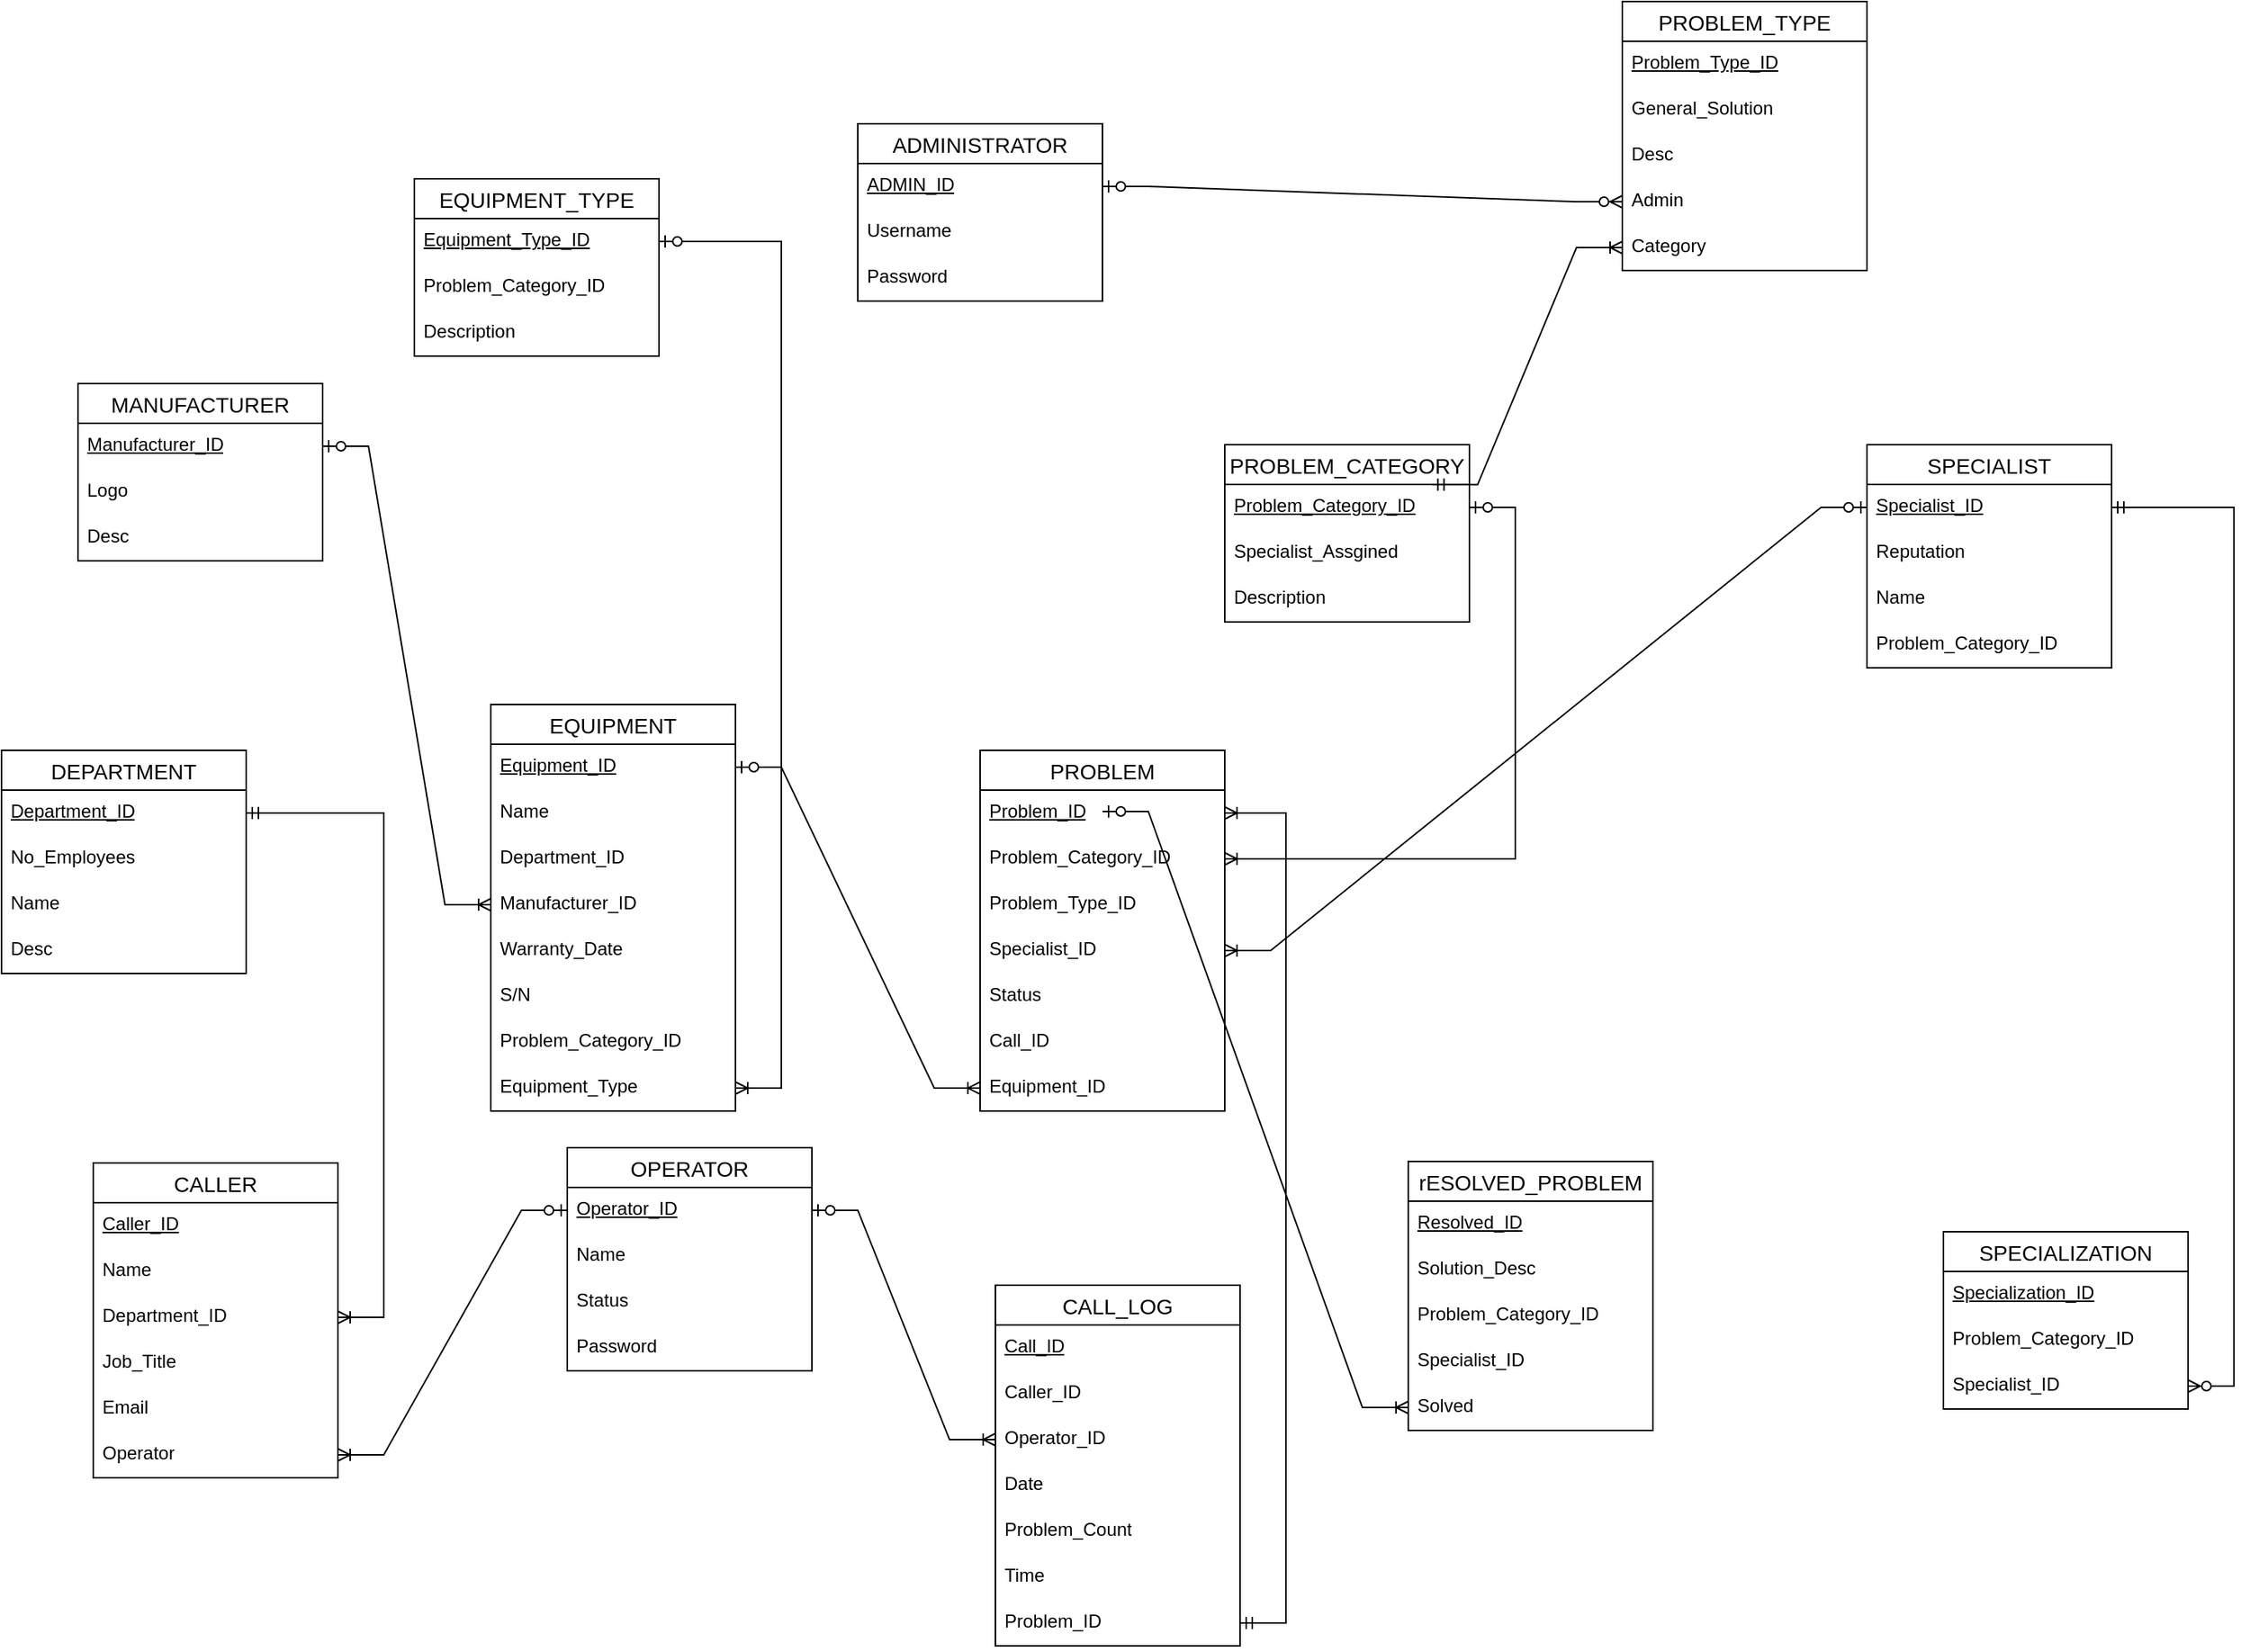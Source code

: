 <mxfile version="24.8.0">
  <diagram name="Página-1" id="eaFonjxyFe2pJm9TnOXS">
    <mxGraphModel dx="2084" dy="1904" grid="1" gridSize="10" guides="1" tooltips="1" connect="1" arrows="1" fold="1" page="1" pageScale="1" pageWidth="827" pageHeight="1169" math="0" shadow="0">
      <root>
        <mxCell id="0" />
        <mxCell id="1" parent="0" />
        <mxCell id="_DYD9YLgu9SxtCkh1yiV-3" value="PROBLEM_CATEGORY" style="swimlane;fontStyle=0;childLayout=stackLayout;horizontal=1;startSize=26;horizontalStack=0;resizeParent=1;resizeParentMax=0;resizeLast=0;collapsible=1;marginBottom=0;align=center;fontSize=14;" parent="1" vertex="1">
          <mxGeometry x="530" y="-30" width="160" height="116" as="geometry" />
        </mxCell>
        <mxCell id="_DYD9YLgu9SxtCkh1yiV-4" value="&lt;u&gt;Problem_Category_ID&lt;/u&gt;" style="text;strokeColor=none;fillColor=none;spacingLeft=4;spacingRight=4;overflow=hidden;rotatable=0;points=[[0,0.5],[1,0.5]];portConstraint=eastwest;fontSize=12;whiteSpace=wrap;html=1;" parent="_DYD9YLgu9SxtCkh1yiV-3" vertex="1">
          <mxGeometry y="26" width="160" height="30" as="geometry" />
        </mxCell>
        <mxCell id="_DYD9YLgu9SxtCkh1yiV-5" value="Specialist_Assgined" style="text;strokeColor=none;fillColor=none;spacingLeft=4;spacingRight=4;overflow=hidden;rotatable=0;points=[[0,0.5],[1,0.5]];portConstraint=eastwest;fontSize=12;whiteSpace=wrap;html=1;" parent="_DYD9YLgu9SxtCkh1yiV-3" vertex="1">
          <mxGeometry y="56" width="160" height="30" as="geometry" />
        </mxCell>
        <mxCell id="_DYD9YLgu9SxtCkh1yiV-6" value="Description" style="text;strokeColor=none;fillColor=none;spacingLeft=4;spacingRight=4;overflow=hidden;rotatable=0;points=[[0,0.5],[1,0.5]];portConstraint=eastwest;fontSize=12;whiteSpace=wrap;html=1;" parent="_DYD9YLgu9SxtCkh1yiV-3" vertex="1">
          <mxGeometry y="86" width="160" height="30" as="geometry" />
        </mxCell>
        <mxCell id="_DYD9YLgu9SxtCkh1yiV-7" value="EQUIPMENT_TYPE" style="swimlane;fontStyle=0;childLayout=stackLayout;horizontal=1;startSize=26;horizontalStack=0;resizeParent=1;resizeParentMax=0;resizeLast=0;collapsible=1;marginBottom=0;align=center;fontSize=14;" parent="1" vertex="1">
          <mxGeometry y="-204" width="160" height="116" as="geometry" />
        </mxCell>
        <mxCell id="_DYD9YLgu9SxtCkh1yiV-8" value="&lt;u&gt;Equipment_Type_ID&lt;/u&gt;" style="text;strokeColor=none;fillColor=none;spacingLeft=4;spacingRight=4;overflow=hidden;rotatable=0;points=[[0,0.5],[1,0.5]];portConstraint=eastwest;fontSize=12;whiteSpace=wrap;html=1;" parent="_DYD9YLgu9SxtCkh1yiV-7" vertex="1">
          <mxGeometry y="26" width="160" height="30" as="geometry" />
        </mxCell>
        <mxCell id="_DYD9YLgu9SxtCkh1yiV-9" value="Problem_Category_ID" style="text;strokeColor=none;fillColor=none;spacingLeft=4;spacingRight=4;overflow=hidden;rotatable=0;points=[[0,0.5],[1,0.5]];portConstraint=eastwest;fontSize=12;whiteSpace=wrap;html=1;" parent="_DYD9YLgu9SxtCkh1yiV-7" vertex="1">
          <mxGeometry y="56" width="160" height="30" as="geometry" />
        </mxCell>
        <mxCell id="_DYD9YLgu9SxtCkh1yiV-10" value="Description" style="text;strokeColor=none;fillColor=none;spacingLeft=4;spacingRight=4;overflow=hidden;rotatable=0;points=[[0,0.5],[1,0.5]];portConstraint=eastwest;fontSize=12;whiteSpace=wrap;html=1;" parent="_DYD9YLgu9SxtCkh1yiV-7" vertex="1">
          <mxGeometry y="86" width="160" height="30" as="geometry" />
        </mxCell>
        <mxCell id="_DYD9YLgu9SxtCkh1yiV-11" value="MANUFACTURER" style="swimlane;fontStyle=0;childLayout=stackLayout;horizontal=1;startSize=26;horizontalStack=0;resizeParent=1;resizeParentMax=0;resizeLast=0;collapsible=1;marginBottom=0;align=center;fontSize=14;" parent="1" vertex="1">
          <mxGeometry x="-220" y="-70" width="160" height="116" as="geometry" />
        </mxCell>
        <mxCell id="_DYD9YLgu9SxtCkh1yiV-12" value="&lt;u&gt;Manufacturer_ID&lt;/u&gt;" style="text;strokeColor=none;fillColor=none;spacingLeft=4;spacingRight=4;overflow=hidden;rotatable=0;points=[[0,0.5],[1,0.5]];portConstraint=eastwest;fontSize=12;whiteSpace=wrap;html=1;fontStyle=0" parent="_DYD9YLgu9SxtCkh1yiV-11" vertex="1">
          <mxGeometry y="26" width="160" height="30" as="geometry" />
        </mxCell>
        <mxCell id="_DYD9YLgu9SxtCkh1yiV-13" value="Logo" style="text;strokeColor=none;fillColor=none;spacingLeft=4;spacingRight=4;overflow=hidden;rotatable=0;points=[[0,0.5],[1,0.5]];portConstraint=eastwest;fontSize=12;whiteSpace=wrap;html=1;" parent="_DYD9YLgu9SxtCkh1yiV-11" vertex="1">
          <mxGeometry y="56" width="160" height="30" as="geometry" />
        </mxCell>
        <mxCell id="_DYD9YLgu9SxtCkh1yiV-14" value="Desc" style="text;strokeColor=none;fillColor=none;spacingLeft=4;spacingRight=4;overflow=hidden;rotatable=0;points=[[0,0.5],[1,0.5]];portConstraint=eastwest;fontSize=12;whiteSpace=wrap;html=1;" parent="_DYD9YLgu9SxtCkh1yiV-11" vertex="1">
          <mxGeometry y="86" width="160" height="30" as="geometry" />
        </mxCell>
        <mxCell id="_DYD9YLgu9SxtCkh1yiV-16" value="ADMINISTRATOR" style="swimlane;fontStyle=0;childLayout=stackLayout;horizontal=1;startSize=26;horizontalStack=0;resizeParent=1;resizeParentMax=0;resizeLast=0;collapsible=1;marginBottom=0;align=center;fontSize=14;" parent="1" vertex="1">
          <mxGeometry x="290" y="-240" width="160" height="116" as="geometry" />
        </mxCell>
        <mxCell id="_DYD9YLgu9SxtCkh1yiV-17" value="&lt;u&gt;ADMIN_ID&lt;/u&gt;" style="text;strokeColor=none;fillColor=none;spacingLeft=4;spacingRight=4;overflow=hidden;rotatable=0;points=[[0,0.5],[1,0.5]];portConstraint=eastwest;fontSize=12;whiteSpace=wrap;html=1;" parent="_DYD9YLgu9SxtCkh1yiV-16" vertex="1">
          <mxGeometry y="26" width="160" height="30" as="geometry" />
        </mxCell>
        <mxCell id="_DYD9YLgu9SxtCkh1yiV-18" value="Username" style="text;strokeColor=none;fillColor=none;spacingLeft=4;spacingRight=4;overflow=hidden;rotatable=0;points=[[0,0.5],[1,0.5]];portConstraint=eastwest;fontSize=12;whiteSpace=wrap;html=1;" parent="_DYD9YLgu9SxtCkh1yiV-16" vertex="1">
          <mxGeometry y="56" width="160" height="30" as="geometry" />
        </mxCell>
        <mxCell id="_DYD9YLgu9SxtCkh1yiV-19" value="Password" style="text;strokeColor=none;fillColor=none;spacingLeft=4;spacingRight=4;overflow=hidden;rotatable=0;points=[[0,0.5],[1,0.5]];portConstraint=eastwest;fontSize=12;whiteSpace=wrap;html=1;" parent="_DYD9YLgu9SxtCkh1yiV-16" vertex="1">
          <mxGeometry y="86" width="160" height="30" as="geometry" />
        </mxCell>
        <mxCell id="_DYD9YLgu9SxtCkh1yiV-20" value="DEPARTMENT" style="swimlane;fontStyle=0;childLayout=stackLayout;horizontal=1;startSize=26;horizontalStack=0;resizeParent=1;resizeParentMax=0;resizeLast=0;collapsible=1;marginBottom=0;align=center;fontSize=14;" parent="1" vertex="1">
          <mxGeometry x="-270" y="170" width="160" height="146" as="geometry" />
        </mxCell>
        <mxCell id="_DYD9YLgu9SxtCkh1yiV-21" value="&lt;u&gt;Department_ID&lt;/u&gt;" style="text;strokeColor=none;fillColor=none;spacingLeft=4;spacingRight=4;overflow=hidden;rotatable=0;points=[[0,0.5],[1,0.5]];portConstraint=eastwest;fontSize=12;whiteSpace=wrap;html=1;" parent="_DYD9YLgu9SxtCkh1yiV-20" vertex="1">
          <mxGeometry y="26" width="160" height="30" as="geometry" />
        </mxCell>
        <mxCell id="_DYD9YLgu9SxtCkh1yiV-22" value="No_Employees" style="text;strokeColor=none;fillColor=none;spacingLeft=4;spacingRight=4;overflow=hidden;rotatable=0;points=[[0,0.5],[1,0.5]];portConstraint=eastwest;fontSize=12;whiteSpace=wrap;html=1;" parent="_DYD9YLgu9SxtCkh1yiV-20" vertex="1">
          <mxGeometry y="56" width="160" height="30" as="geometry" />
        </mxCell>
        <mxCell id="_DYD9YLgu9SxtCkh1yiV-68" value="Name" style="text;strokeColor=none;fillColor=none;spacingLeft=4;spacingRight=4;overflow=hidden;rotatable=0;points=[[0,0.5],[1,0.5]];portConstraint=eastwest;fontSize=12;whiteSpace=wrap;html=1;" parent="_DYD9YLgu9SxtCkh1yiV-20" vertex="1">
          <mxGeometry y="86" width="160" height="30" as="geometry" />
        </mxCell>
        <mxCell id="BC6hxyChTHpxC2mtl9rL-4" value="Desc" style="text;strokeColor=none;fillColor=none;spacingLeft=4;spacingRight=4;overflow=hidden;rotatable=0;points=[[0,0.5],[1,0.5]];portConstraint=eastwest;fontSize=12;whiteSpace=wrap;html=1;" parent="_DYD9YLgu9SxtCkh1yiV-20" vertex="1">
          <mxGeometry y="116" width="160" height="30" as="geometry" />
        </mxCell>
        <mxCell id="_DYD9YLgu9SxtCkh1yiV-24" value="CALLER" style="swimlane;fontStyle=0;childLayout=stackLayout;horizontal=1;startSize=26;horizontalStack=0;resizeParent=1;resizeParentMax=0;resizeLast=0;collapsible=1;marginBottom=0;align=center;fontSize=14;" parent="1" vertex="1">
          <mxGeometry x="-210" y="440" width="160" height="206" as="geometry" />
        </mxCell>
        <mxCell id="_DYD9YLgu9SxtCkh1yiV-25" value="&lt;u&gt;Caller_ID&lt;/u&gt;" style="text;strokeColor=none;fillColor=none;spacingLeft=4;spacingRight=4;overflow=hidden;rotatable=0;points=[[0,0.5],[1,0.5]];portConstraint=eastwest;fontSize=12;whiteSpace=wrap;html=1;" parent="_DYD9YLgu9SxtCkh1yiV-24" vertex="1">
          <mxGeometry y="26" width="160" height="30" as="geometry" />
        </mxCell>
        <mxCell id="_DYD9YLgu9SxtCkh1yiV-26" value="Name" style="text;strokeColor=none;fillColor=none;spacingLeft=4;spacingRight=4;overflow=hidden;rotatable=0;points=[[0,0.5],[1,0.5]];portConstraint=eastwest;fontSize=12;whiteSpace=wrap;html=1;" parent="_DYD9YLgu9SxtCkh1yiV-24" vertex="1">
          <mxGeometry y="56" width="160" height="30" as="geometry" />
        </mxCell>
        <mxCell id="_DYD9YLgu9SxtCkh1yiV-66" value="Department_ID" style="text;strokeColor=none;fillColor=none;spacingLeft=4;spacingRight=4;overflow=hidden;rotatable=0;points=[[0,0.5],[1,0.5]];portConstraint=eastwest;fontSize=12;whiteSpace=wrap;html=1;" parent="_DYD9YLgu9SxtCkh1yiV-24" vertex="1">
          <mxGeometry y="86" width="160" height="30" as="geometry" />
        </mxCell>
        <mxCell id="_DYD9YLgu9SxtCkh1yiV-27" value="Job_Title" style="text;strokeColor=none;fillColor=none;spacingLeft=4;spacingRight=4;overflow=hidden;rotatable=0;points=[[0,0.5],[1,0.5]];portConstraint=eastwest;fontSize=12;whiteSpace=wrap;html=1;" parent="_DYD9YLgu9SxtCkh1yiV-24" vertex="1">
          <mxGeometry y="116" width="160" height="30" as="geometry" />
        </mxCell>
        <mxCell id="_DYD9YLgu9SxtCkh1yiV-67" value="Email" style="text;strokeColor=none;fillColor=none;spacingLeft=4;spacingRight=4;overflow=hidden;rotatable=0;points=[[0,0.5],[1,0.5]];portConstraint=eastwest;fontSize=12;whiteSpace=wrap;html=1;" parent="_DYD9YLgu9SxtCkh1yiV-24" vertex="1">
          <mxGeometry y="146" width="160" height="30" as="geometry" />
        </mxCell>
        <mxCell id="BC6hxyChTHpxC2mtl9rL-9" value="Operator" style="text;strokeColor=none;fillColor=none;spacingLeft=4;spacingRight=4;overflow=hidden;rotatable=0;points=[[0,0.5],[1,0.5]];portConstraint=eastwest;fontSize=12;whiteSpace=wrap;html=1;" parent="_DYD9YLgu9SxtCkh1yiV-24" vertex="1">
          <mxGeometry y="176" width="160" height="30" as="geometry" />
        </mxCell>
        <mxCell id="_DYD9YLgu9SxtCkh1yiV-28" value="OPERATOR" style="swimlane;fontStyle=0;childLayout=stackLayout;horizontal=1;startSize=26;horizontalStack=0;resizeParent=1;resizeParentMax=0;resizeLast=0;collapsible=1;marginBottom=0;align=center;fontSize=14;" parent="1" vertex="1">
          <mxGeometry x="100" y="430" width="160" height="146" as="geometry" />
        </mxCell>
        <mxCell id="_DYD9YLgu9SxtCkh1yiV-29" value="Operator_ID" style="text;strokeColor=none;fillColor=none;spacingLeft=4;spacingRight=4;overflow=hidden;rotatable=0;points=[[0,0.5],[1,0.5]];portConstraint=eastwest;fontSize=12;whiteSpace=wrap;html=1;fontStyle=4" parent="_DYD9YLgu9SxtCkh1yiV-28" vertex="1">
          <mxGeometry y="26" width="160" height="30" as="geometry" />
        </mxCell>
        <mxCell id="_DYD9YLgu9SxtCkh1yiV-30" value="Name" style="text;strokeColor=none;fillColor=none;spacingLeft=4;spacingRight=4;overflow=hidden;rotatable=0;points=[[0,0.5],[1,0.5]];portConstraint=eastwest;fontSize=12;whiteSpace=wrap;html=1;" parent="_DYD9YLgu9SxtCkh1yiV-28" vertex="1">
          <mxGeometry y="56" width="160" height="30" as="geometry" />
        </mxCell>
        <mxCell id="_DYD9YLgu9SxtCkh1yiV-65" value="Status" style="text;strokeColor=none;fillColor=none;spacingLeft=4;spacingRight=4;overflow=hidden;rotatable=0;points=[[0,0.5],[1,0.5]];portConstraint=eastwest;fontSize=12;whiteSpace=wrap;html=1;" parent="_DYD9YLgu9SxtCkh1yiV-28" vertex="1">
          <mxGeometry y="86" width="160" height="30" as="geometry" />
        </mxCell>
        <mxCell id="_DYD9YLgu9SxtCkh1yiV-31" value="Password" style="text;strokeColor=none;fillColor=none;spacingLeft=4;spacingRight=4;overflow=hidden;rotatable=0;points=[[0,0.5],[1,0.5]];portConstraint=eastwest;fontSize=12;whiteSpace=wrap;html=1;" parent="_DYD9YLgu9SxtCkh1yiV-28" vertex="1">
          <mxGeometry y="116" width="160" height="30" as="geometry" />
        </mxCell>
        <mxCell id="_DYD9YLgu9SxtCkh1yiV-32" value="CALL_LOG" style="swimlane;fontStyle=0;childLayout=stackLayout;horizontal=1;startSize=26;horizontalStack=0;resizeParent=1;resizeParentMax=0;resizeLast=0;collapsible=1;marginBottom=0;align=center;fontSize=14;" parent="1" vertex="1">
          <mxGeometry x="380" y="520" width="160" height="236" as="geometry" />
        </mxCell>
        <mxCell id="_DYD9YLgu9SxtCkh1yiV-33" value="&lt;u&gt;Call_ID&lt;/u&gt;" style="text;strokeColor=none;fillColor=none;spacingLeft=4;spacingRight=4;overflow=hidden;rotatable=0;points=[[0,0.5],[1,0.5]];portConstraint=eastwest;fontSize=12;whiteSpace=wrap;html=1;" parent="_DYD9YLgu9SxtCkh1yiV-32" vertex="1">
          <mxGeometry y="26" width="160" height="30" as="geometry" />
        </mxCell>
        <mxCell id="_DYD9YLgu9SxtCkh1yiV-34" value="Caller_ID" style="text;strokeColor=none;fillColor=none;spacingLeft=4;spacingRight=4;overflow=hidden;rotatable=0;points=[[0,0.5],[1,0.5]];portConstraint=eastwest;fontSize=12;whiteSpace=wrap;html=1;" parent="_DYD9YLgu9SxtCkh1yiV-32" vertex="1">
          <mxGeometry y="56" width="160" height="30" as="geometry" />
        </mxCell>
        <mxCell id="_DYD9YLgu9SxtCkh1yiV-73" value="Operator_ID" style="text;strokeColor=none;fillColor=none;spacingLeft=4;spacingRight=4;overflow=hidden;rotatable=0;points=[[0,0.5],[1,0.5]];portConstraint=eastwest;fontSize=12;whiteSpace=wrap;html=1;" parent="_DYD9YLgu9SxtCkh1yiV-32" vertex="1">
          <mxGeometry y="86" width="160" height="30" as="geometry" />
        </mxCell>
        <mxCell id="_DYD9YLgu9SxtCkh1yiV-74" value="Date" style="text;strokeColor=none;fillColor=none;spacingLeft=4;spacingRight=4;overflow=hidden;rotatable=0;points=[[0,0.5],[1,0.5]];portConstraint=eastwest;fontSize=12;whiteSpace=wrap;html=1;" parent="_DYD9YLgu9SxtCkh1yiV-32" vertex="1">
          <mxGeometry y="116" width="160" height="30" as="geometry" />
        </mxCell>
        <mxCell id="_DYD9YLgu9SxtCkh1yiV-75" value="Problem_Count" style="text;strokeColor=none;fillColor=none;spacingLeft=4;spacingRight=4;overflow=hidden;rotatable=0;points=[[0,0.5],[1,0.5]];portConstraint=eastwest;fontSize=12;whiteSpace=wrap;html=1;" parent="_DYD9YLgu9SxtCkh1yiV-32" vertex="1">
          <mxGeometry y="146" width="160" height="30" as="geometry" />
        </mxCell>
        <mxCell id="_DYD9YLgu9SxtCkh1yiV-76" value="Time" style="text;strokeColor=none;fillColor=none;spacingLeft=4;spacingRight=4;overflow=hidden;rotatable=0;points=[[0,0.5],[1,0.5]];portConstraint=eastwest;fontSize=12;whiteSpace=wrap;html=1;" parent="_DYD9YLgu9SxtCkh1yiV-32" vertex="1">
          <mxGeometry y="176" width="160" height="30" as="geometry" />
        </mxCell>
        <mxCell id="_DYD9YLgu9SxtCkh1yiV-35" value="Problem_ID" style="text;strokeColor=none;fillColor=none;spacingLeft=4;spacingRight=4;overflow=hidden;rotatable=0;points=[[0,0.5],[1,0.5]];portConstraint=eastwest;fontSize=12;whiteSpace=wrap;html=1;" parent="_DYD9YLgu9SxtCkh1yiV-32" vertex="1">
          <mxGeometry y="206" width="160" height="30" as="geometry" />
        </mxCell>
        <mxCell id="_DYD9YLgu9SxtCkh1yiV-36" value="PROBLEM" style="swimlane;fontStyle=0;childLayout=stackLayout;horizontal=1;startSize=26;horizontalStack=0;resizeParent=1;resizeParentMax=0;resizeLast=0;collapsible=1;marginBottom=0;align=center;fontSize=14;" parent="1" vertex="1">
          <mxGeometry x="370" y="170" width="160" height="236" as="geometry" />
        </mxCell>
        <mxCell id="_DYD9YLgu9SxtCkh1yiV-37" value="&lt;u&gt;Problem_ID&lt;/u&gt;" style="text;strokeColor=none;fillColor=none;spacingLeft=4;spacingRight=4;overflow=hidden;rotatable=0;points=[[0,0.5],[1,0.5]];portConstraint=eastwest;fontSize=12;whiteSpace=wrap;html=1;" parent="_DYD9YLgu9SxtCkh1yiV-36" vertex="1">
          <mxGeometry y="26" width="160" height="30" as="geometry" />
        </mxCell>
        <mxCell id="_DYD9YLgu9SxtCkh1yiV-38" value="Problem_Category_ID" style="text;strokeColor=none;fillColor=none;spacingLeft=4;spacingRight=4;overflow=hidden;rotatable=0;points=[[0,0.5],[1,0.5]];portConstraint=eastwest;fontSize=12;whiteSpace=wrap;html=1;" parent="_DYD9YLgu9SxtCkh1yiV-36" vertex="1">
          <mxGeometry y="56" width="160" height="30" as="geometry" />
        </mxCell>
        <mxCell id="_DYD9YLgu9SxtCkh1yiV-70" value="Problem_Type_ID" style="text;strokeColor=none;fillColor=none;spacingLeft=4;spacingRight=4;overflow=hidden;rotatable=0;points=[[0,0.5],[1,0.5]];portConstraint=eastwest;fontSize=12;whiteSpace=wrap;html=1;" parent="_DYD9YLgu9SxtCkh1yiV-36" vertex="1">
          <mxGeometry y="86" width="160" height="30" as="geometry" />
        </mxCell>
        <mxCell id="_DYD9YLgu9SxtCkh1yiV-71" value="Specialist_ID" style="text;strokeColor=none;fillColor=none;spacingLeft=4;spacingRight=4;overflow=hidden;rotatable=0;points=[[0,0.5],[1,0.5]];portConstraint=eastwest;fontSize=12;whiteSpace=wrap;html=1;" parent="_DYD9YLgu9SxtCkh1yiV-36" vertex="1">
          <mxGeometry y="116" width="160" height="30" as="geometry" />
        </mxCell>
        <mxCell id="_DYD9YLgu9SxtCkh1yiV-72" value="Status" style="text;strokeColor=none;fillColor=none;spacingLeft=4;spacingRight=4;overflow=hidden;rotatable=0;points=[[0,0.5],[1,0.5]];portConstraint=eastwest;fontSize=12;whiteSpace=wrap;html=1;" parent="_DYD9YLgu9SxtCkh1yiV-36" vertex="1">
          <mxGeometry y="146" width="160" height="30" as="geometry" />
        </mxCell>
        <mxCell id="BC6hxyChTHpxC2mtl9rL-7" value="Call_ID" style="text;strokeColor=none;fillColor=none;spacingLeft=4;spacingRight=4;overflow=hidden;rotatable=0;points=[[0,0.5],[1,0.5]];portConstraint=eastwest;fontSize=12;whiteSpace=wrap;html=1;" parent="_DYD9YLgu9SxtCkh1yiV-36" vertex="1">
          <mxGeometry y="176" width="160" height="30" as="geometry" />
        </mxCell>
        <mxCell id="_DYD9YLgu9SxtCkh1yiV-39" value="Equipment_ID" style="text;strokeColor=none;fillColor=none;spacingLeft=4;spacingRight=4;overflow=hidden;rotatable=0;points=[[0,0.5],[1,0.5]];portConstraint=eastwest;fontSize=12;whiteSpace=wrap;html=1;" parent="_DYD9YLgu9SxtCkh1yiV-36" vertex="1">
          <mxGeometry y="206" width="160" height="30" as="geometry" />
        </mxCell>
        <mxCell id="_DYD9YLgu9SxtCkh1yiV-40" value="EQUIPMENT" style="swimlane;fontStyle=0;childLayout=stackLayout;horizontal=1;startSize=26;horizontalStack=0;resizeParent=1;resizeParentMax=0;resizeLast=0;collapsible=1;marginBottom=0;align=center;fontSize=14;" parent="1" vertex="1">
          <mxGeometry x="50" y="140" width="160" height="266" as="geometry" />
        </mxCell>
        <mxCell id="_DYD9YLgu9SxtCkh1yiV-41" value="Equipment_ID" style="text;strokeColor=none;fillColor=none;spacingLeft=4;spacingRight=4;overflow=hidden;rotatable=0;points=[[0,0.5],[1,0.5]];portConstraint=eastwest;fontSize=12;whiteSpace=wrap;html=1;fontStyle=4" parent="_DYD9YLgu9SxtCkh1yiV-40" vertex="1">
          <mxGeometry y="26" width="160" height="30" as="geometry" />
        </mxCell>
        <mxCell id="_DYD9YLgu9SxtCkh1yiV-42" value="Name" style="text;strokeColor=none;fillColor=none;spacingLeft=4;spacingRight=4;overflow=hidden;rotatable=0;points=[[0,0.5],[1,0.5]];portConstraint=eastwest;fontSize=12;whiteSpace=wrap;html=1;" parent="_DYD9YLgu9SxtCkh1yiV-40" vertex="1">
          <mxGeometry y="56" width="160" height="30" as="geometry" />
        </mxCell>
        <mxCell id="_DYD9YLgu9SxtCkh1yiV-62" value="Department_ID" style="text;strokeColor=none;fillColor=none;spacingLeft=4;spacingRight=4;overflow=hidden;rotatable=0;points=[[0,0.5],[1,0.5]];portConstraint=eastwest;fontSize=12;whiteSpace=wrap;html=1;" parent="_DYD9YLgu9SxtCkh1yiV-40" vertex="1">
          <mxGeometry y="86" width="160" height="30" as="geometry" />
        </mxCell>
        <mxCell id="_DYD9YLgu9SxtCkh1yiV-63" value="Manufacturer_ID" style="text;strokeColor=none;fillColor=none;spacingLeft=4;spacingRight=4;overflow=hidden;rotatable=0;points=[[0,0.5],[1,0.5]];portConstraint=eastwest;fontSize=12;whiteSpace=wrap;html=1;" parent="_DYD9YLgu9SxtCkh1yiV-40" vertex="1">
          <mxGeometry y="116" width="160" height="30" as="geometry" />
        </mxCell>
        <mxCell id="_DYD9YLgu9SxtCkh1yiV-64" value="Warranty_Date" style="text;strokeColor=none;fillColor=none;spacingLeft=4;spacingRight=4;overflow=hidden;rotatable=0;points=[[0,0.5],[1,0.5]];portConstraint=eastwest;fontSize=12;whiteSpace=wrap;html=1;" parent="_DYD9YLgu9SxtCkh1yiV-40" vertex="1">
          <mxGeometry y="146" width="160" height="30" as="geometry" />
        </mxCell>
        <mxCell id="_DYD9YLgu9SxtCkh1yiV-43" value="S/N" style="text;strokeColor=none;fillColor=none;spacingLeft=4;spacingRight=4;overflow=hidden;rotatable=0;points=[[0,0.5],[1,0.5]];portConstraint=eastwest;fontSize=12;whiteSpace=wrap;html=1;" parent="_DYD9YLgu9SxtCkh1yiV-40" vertex="1">
          <mxGeometry y="176" width="160" height="30" as="geometry" />
        </mxCell>
        <mxCell id="QoRqWGZXSKrbhMNH3TPu-4" value="Problem_Category_ID" style="text;strokeColor=none;fillColor=none;spacingLeft=4;spacingRight=4;overflow=hidden;rotatable=0;points=[[0,0.5],[1,0.5]];portConstraint=eastwest;fontSize=12;whiteSpace=wrap;html=1;" vertex="1" parent="_DYD9YLgu9SxtCkh1yiV-40">
          <mxGeometry y="206" width="160" height="30" as="geometry" />
        </mxCell>
        <mxCell id="_DYD9YLgu9SxtCkh1yiV-85" value="Equipment_Type" style="text;strokeColor=none;fillColor=none;spacingLeft=4;spacingRight=4;overflow=hidden;rotatable=0;points=[[0,0.5],[1,0.5]];portConstraint=eastwest;fontSize=12;whiteSpace=wrap;html=1;" parent="_DYD9YLgu9SxtCkh1yiV-40" vertex="1">
          <mxGeometry y="236" width="160" height="30" as="geometry" />
        </mxCell>
        <mxCell id="_DYD9YLgu9SxtCkh1yiV-44" value="PROBLEM_TYPE" style="swimlane;fontStyle=0;childLayout=stackLayout;horizontal=1;startSize=26;horizontalStack=0;resizeParent=1;resizeParentMax=0;resizeLast=0;collapsible=1;marginBottom=0;align=center;fontSize=14;" parent="1" vertex="1">
          <mxGeometry x="790" y="-320" width="160" height="176" as="geometry" />
        </mxCell>
        <mxCell id="_DYD9YLgu9SxtCkh1yiV-45" value="&lt;u&gt;Problem_Type_ID&lt;/u&gt;" style="text;strokeColor=none;fillColor=none;spacingLeft=4;spacingRight=4;overflow=hidden;rotatable=0;points=[[0,0.5],[1,0.5]];portConstraint=eastwest;fontSize=12;whiteSpace=wrap;html=1;" parent="_DYD9YLgu9SxtCkh1yiV-44" vertex="1">
          <mxGeometry y="26" width="160" height="30" as="geometry" />
        </mxCell>
        <mxCell id="_DYD9YLgu9SxtCkh1yiV-46" value="General_Solution" style="text;strokeColor=none;fillColor=none;spacingLeft=4;spacingRight=4;overflow=hidden;rotatable=0;points=[[0,0.5],[1,0.5]];portConstraint=eastwest;fontSize=12;whiteSpace=wrap;html=1;" parent="_DYD9YLgu9SxtCkh1yiV-44" vertex="1">
          <mxGeometry y="56" width="160" height="30" as="geometry" />
        </mxCell>
        <mxCell id="BC6hxyChTHpxC2mtl9rL-22" value="Desc" style="text;strokeColor=none;fillColor=none;spacingLeft=4;spacingRight=4;overflow=hidden;rotatable=0;points=[[0,0.5],[1,0.5]];portConstraint=eastwest;fontSize=12;whiteSpace=wrap;html=1;" parent="_DYD9YLgu9SxtCkh1yiV-44" vertex="1">
          <mxGeometry y="86" width="160" height="30" as="geometry" />
        </mxCell>
        <mxCell id="BC6hxyChTHpxC2mtl9rL-25" value="Admin" style="text;strokeColor=none;fillColor=none;spacingLeft=4;spacingRight=4;overflow=hidden;rotatable=0;points=[[0,0.5],[1,0.5]];portConstraint=eastwest;fontSize=12;whiteSpace=wrap;html=1;" parent="_DYD9YLgu9SxtCkh1yiV-44" vertex="1">
          <mxGeometry y="116" width="160" height="30" as="geometry" />
        </mxCell>
        <mxCell id="_DYD9YLgu9SxtCkh1yiV-47" value="Category" style="text;strokeColor=none;fillColor=none;spacingLeft=4;spacingRight=4;overflow=hidden;rotatable=0;points=[[0,0.5],[1,0.5]];portConstraint=eastwest;fontSize=12;whiteSpace=wrap;html=1;" parent="_DYD9YLgu9SxtCkh1yiV-44" vertex="1">
          <mxGeometry y="146" width="160" height="30" as="geometry" />
        </mxCell>
        <mxCell id="_DYD9YLgu9SxtCkh1yiV-48" value="SPECIALIST" style="swimlane;fontStyle=0;childLayout=stackLayout;horizontal=1;startSize=26;horizontalStack=0;resizeParent=1;resizeParentMax=0;resizeLast=0;collapsible=1;marginBottom=0;align=center;fontSize=14;" parent="1" vertex="1">
          <mxGeometry x="950" y="-30" width="160" height="146" as="geometry" />
        </mxCell>
        <mxCell id="_DYD9YLgu9SxtCkh1yiV-49" value="&lt;u&gt;Specialist_ID&lt;/u&gt;" style="text;strokeColor=none;fillColor=none;spacingLeft=4;spacingRight=4;overflow=hidden;rotatable=0;points=[[0,0.5],[1,0.5]];portConstraint=eastwest;fontSize=12;whiteSpace=wrap;html=1;" parent="_DYD9YLgu9SxtCkh1yiV-48" vertex="1">
          <mxGeometry y="26" width="160" height="30" as="geometry" />
        </mxCell>
        <mxCell id="_DYD9YLgu9SxtCkh1yiV-50" value="Reputation" style="text;strokeColor=none;fillColor=none;spacingLeft=4;spacingRight=4;overflow=hidden;rotatable=0;points=[[0,0.5],[1,0.5]];portConstraint=eastwest;fontSize=12;whiteSpace=wrap;html=1;" parent="_DYD9YLgu9SxtCkh1yiV-48" vertex="1">
          <mxGeometry y="56" width="160" height="30" as="geometry" />
        </mxCell>
        <mxCell id="_DYD9YLgu9SxtCkh1yiV-69" value="Name" style="text;strokeColor=none;fillColor=none;spacingLeft=4;spacingRight=4;overflow=hidden;rotatable=0;points=[[0,0.5],[1,0.5]];portConstraint=eastwest;fontSize=12;whiteSpace=wrap;html=1;" parent="_DYD9YLgu9SxtCkh1yiV-48" vertex="1">
          <mxGeometry y="86" width="160" height="30" as="geometry" />
        </mxCell>
        <mxCell id="_DYD9YLgu9SxtCkh1yiV-51" value="Problem_Category_ID" style="text;strokeColor=none;fillColor=none;spacingLeft=4;spacingRight=4;overflow=hidden;rotatable=0;points=[[0,0.5],[1,0.5]];portConstraint=eastwest;fontSize=12;whiteSpace=wrap;html=1;" parent="_DYD9YLgu9SxtCkh1yiV-48" vertex="1">
          <mxGeometry y="116" width="160" height="30" as="geometry" />
        </mxCell>
        <mxCell id="_DYD9YLgu9SxtCkh1yiV-52" value="rESOLVED_PROBLEM" style="swimlane;fontStyle=0;childLayout=stackLayout;horizontal=1;startSize=26;horizontalStack=0;resizeParent=1;resizeParentMax=0;resizeLast=0;collapsible=1;marginBottom=0;align=center;fontSize=14;" parent="1" vertex="1">
          <mxGeometry x="650" y="439" width="160" height="176" as="geometry" />
        </mxCell>
        <mxCell id="_DYD9YLgu9SxtCkh1yiV-53" value="&lt;u&gt;Resolved_ID&lt;/u&gt;" style="text;strokeColor=none;fillColor=none;spacingLeft=4;spacingRight=4;overflow=hidden;rotatable=0;points=[[0,0.5],[1,0.5]];portConstraint=eastwest;fontSize=12;whiteSpace=wrap;html=1;" parent="_DYD9YLgu9SxtCkh1yiV-52" vertex="1">
          <mxGeometry y="26" width="160" height="30" as="geometry" />
        </mxCell>
        <mxCell id="_DYD9YLgu9SxtCkh1yiV-54" value="Solution_Desc" style="text;strokeColor=none;fillColor=none;spacingLeft=4;spacingRight=4;overflow=hidden;rotatable=0;points=[[0,0.5],[1,0.5]];portConstraint=eastwest;fontSize=12;whiteSpace=wrap;html=1;" parent="_DYD9YLgu9SxtCkh1yiV-52" vertex="1">
          <mxGeometry y="56" width="160" height="30" as="geometry" />
        </mxCell>
        <mxCell id="_DYD9YLgu9SxtCkh1yiV-55" value="Problem_Category_ID" style="text;strokeColor=none;fillColor=none;spacingLeft=4;spacingRight=4;overflow=hidden;rotatable=0;points=[[0,0.5],[1,0.5]];portConstraint=eastwest;fontSize=12;whiteSpace=wrap;html=1;" parent="_DYD9YLgu9SxtCkh1yiV-52" vertex="1">
          <mxGeometry y="86" width="160" height="30" as="geometry" />
        </mxCell>
        <mxCell id="_DYD9YLgu9SxtCkh1yiV-77" value="Specialist_ID" style="text;strokeColor=none;fillColor=none;spacingLeft=4;spacingRight=4;overflow=hidden;rotatable=0;points=[[0,0.5],[1,0.5]];portConstraint=eastwest;fontSize=12;whiteSpace=wrap;html=1;" parent="_DYD9YLgu9SxtCkh1yiV-52" vertex="1">
          <mxGeometry y="116" width="160" height="30" as="geometry" />
        </mxCell>
        <mxCell id="BC6hxyChTHpxC2mtl9rL-19" value="Solved" style="text;strokeColor=none;fillColor=none;spacingLeft=4;spacingRight=4;overflow=hidden;rotatable=0;points=[[0,0.5],[1,0.5]];portConstraint=eastwest;fontSize=12;whiteSpace=wrap;html=1;" parent="_DYD9YLgu9SxtCkh1yiV-52" vertex="1">
          <mxGeometry y="146" width="160" height="30" as="geometry" />
        </mxCell>
        <mxCell id="_DYD9YLgu9SxtCkh1yiV-78" value="SPECIALIZATION" style="swimlane;fontStyle=0;childLayout=stackLayout;horizontal=1;startSize=26;horizontalStack=0;resizeParent=1;resizeParentMax=0;resizeLast=0;collapsible=1;marginBottom=0;align=center;fontSize=14;" parent="1" vertex="1">
          <mxGeometry x="1000" y="485" width="160" height="116" as="geometry" />
        </mxCell>
        <mxCell id="_DYD9YLgu9SxtCkh1yiV-79" value="&lt;u&gt;Specialization_ID&lt;/u&gt;" style="text;strokeColor=none;fillColor=none;spacingLeft=4;spacingRight=4;overflow=hidden;rotatable=0;points=[[0,0.5],[1,0.5]];portConstraint=eastwest;fontSize=12;whiteSpace=wrap;html=1;" parent="_DYD9YLgu9SxtCkh1yiV-78" vertex="1">
          <mxGeometry y="26" width="160" height="30" as="geometry" />
        </mxCell>
        <mxCell id="_DYD9YLgu9SxtCkh1yiV-81" value="Problem_Category_ID" style="text;strokeColor=none;fillColor=none;spacingLeft=4;spacingRight=4;overflow=hidden;rotatable=0;points=[[0,0.5],[1,0.5]];portConstraint=eastwest;fontSize=12;whiteSpace=wrap;html=1;" parent="_DYD9YLgu9SxtCkh1yiV-78" vertex="1">
          <mxGeometry y="56" width="160" height="30" as="geometry" />
        </mxCell>
        <mxCell id="_DYD9YLgu9SxtCkh1yiV-82" value="Specialist_ID" style="text;strokeColor=none;fillColor=none;spacingLeft=4;spacingRight=4;overflow=hidden;rotatable=0;points=[[0,0.5],[1,0.5]];portConstraint=eastwest;fontSize=12;whiteSpace=wrap;html=1;" parent="_DYD9YLgu9SxtCkh1yiV-78" vertex="1">
          <mxGeometry y="86" width="160" height="30" as="geometry" />
        </mxCell>
        <mxCell id="_DYD9YLgu9SxtCkh1yiV-83" value="" style="edgeStyle=entityRelationEdgeStyle;fontSize=12;html=1;endArrow=ERoneToMany;startArrow=ERzeroToOne;rounded=0;" parent="1" source="_DYD9YLgu9SxtCkh1yiV-12" target="_DYD9YLgu9SxtCkh1yiV-63" edge="1">
          <mxGeometry width="100" height="100" relative="1" as="geometry">
            <mxPoint x="400" y="380" as="sourcePoint" />
            <mxPoint x="500" y="280" as="targetPoint" />
          </mxGeometry>
        </mxCell>
        <mxCell id="_DYD9YLgu9SxtCkh1yiV-86" value="" style="edgeStyle=entityRelationEdgeStyle;fontSize=12;html=1;endArrow=ERoneToMany;startArrow=ERzeroToOne;rounded=0;" parent="1" source="_DYD9YLgu9SxtCkh1yiV-8" target="_DYD9YLgu9SxtCkh1yiV-85" edge="1">
          <mxGeometry width="100" height="100" relative="1" as="geometry">
            <mxPoint x="170" y="-146" as="sourcePoint" />
            <mxPoint x="120" y="-670" as="targetPoint" />
          </mxGeometry>
        </mxCell>
        <mxCell id="BC6hxyChTHpxC2mtl9rL-1" value="" style="edgeStyle=entityRelationEdgeStyle;fontSize=12;html=1;endArrow=ERoneToMany;startArrow=ERmandOne;rounded=0;" parent="1" source="_DYD9YLgu9SxtCkh1yiV-21" target="_DYD9YLgu9SxtCkh1yiV-66" edge="1">
          <mxGeometry width="100" height="100" relative="1" as="geometry">
            <mxPoint x="-50.0" y="361" as="sourcePoint" />
            <mxPoint x="-340" y="510" as="targetPoint" />
          </mxGeometry>
        </mxCell>
        <mxCell id="BC6hxyChTHpxC2mtl9rL-8" value="" style="edgeStyle=entityRelationEdgeStyle;fontSize=12;html=1;endArrow=ERoneToMany;startArrow=ERzeroToOne;rounded=0;" parent="1" source="_DYD9YLgu9SxtCkh1yiV-29" target="BC6hxyChTHpxC2mtl9rL-9" edge="1">
          <mxGeometry width="100" height="100" relative="1" as="geometry">
            <mxPoint x="-10" y="700" as="sourcePoint" />
            <mxPoint x="90" y="600" as="targetPoint" />
          </mxGeometry>
        </mxCell>
        <mxCell id="BC6hxyChTHpxC2mtl9rL-10" value="" style="edgeStyle=entityRelationEdgeStyle;fontSize=12;html=1;endArrow=ERoneToMany;startArrow=ERzeroToOne;rounded=0;" parent="1" source="_DYD9YLgu9SxtCkh1yiV-29" target="_DYD9YLgu9SxtCkh1yiV-73" edge="1">
          <mxGeometry width="100" height="100" relative="1" as="geometry">
            <mxPoint x="300" y="420" as="sourcePoint" />
            <mxPoint x="400" y="320" as="targetPoint" />
          </mxGeometry>
        </mxCell>
        <mxCell id="BC6hxyChTHpxC2mtl9rL-13" value="" style="edgeStyle=entityRelationEdgeStyle;fontSize=12;html=1;endArrow=ERoneToMany;startArrow=ERmandOne;rounded=0;" parent="1" source="_DYD9YLgu9SxtCkh1yiV-35" target="_DYD9YLgu9SxtCkh1yiV-37" edge="1">
          <mxGeometry width="100" height="100" relative="1" as="geometry">
            <mxPoint x="360" y="490" as="sourcePoint" />
            <mxPoint x="400" y="320" as="targetPoint" />
          </mxGeometry>
        </mxCell>
        <mxCell id="BC6hxyChTHpxC2mtl9rL-14" value="" style="edgeStyle=entityRelationEdgeStyle;fontSize=12;html=1;endArrow=ERoneToMany;startArrow=ERzeroToOne;rounded=0;" parent="1" source="_DYD9YLgu9SxtCkh1yiV-4" target="_DYD9YLgu9SxtCkh1yiV-38" edge="1">
          <mxGeometry width="100" height="100" relative="1" as="geometry">
            <mxPoint x="630" y="380" as="sourcePoint" />
            <mxPoint x="730" y="280" as="targetPoint" />
          </mxGeometry>
        </mxCell>
        <mxCell id="BC6hxyChTHpxC2mtl9rL-15" value="" style="edgeStyle=entityRelationEdgeStyle;fontSize=12;html=1;endArrow=ERoneToMany;startArrow=ERzeroToOne;rounded=0;exitX=0.5;exitY=0.467;exitDx=0;exitDy=0;exitPerimeter=0;" parent="1" source="_DYD9YLgu9SxtCkh1yiV-37" target="BC6hxyChTHpxC2mtl9rL-19" edge="1">
          <mxGeometry width="100" height="100" relative="1" as="geometry">
            <mxPoint x="610" y="480" as="sourcePoint" />
            <mxPoint x="710" y="380" as="targetPoint" />
          </mxGeometry>
        </mxCell>
        <mxCell id="BC6hxyChTHpxC2mtl9rL-20" value="" style="edgeStyle=entityRelationEdgeStyle;fontSize=12;html=1;endArrow=ERoneToMany;startArrow=ERzeroToOne;rounded=0;" parent="1" source="_DYD9YLgu9SxtCkh1yiV-49" target="_DYD9YLgu9SxtCkh1yiV-71" edge="1">
          <mxGeometry width="100" height="100" relative="1" as="geometry">
            <mxPoint x="840" y="180" as="sourcePoint" />
            <mxPoint x="620" y="330" as="targetPoint" />
          </mxGeometry>
        </mxCell>
        <mxCell id="BC6hxyChTHpxC2mtl9rL-21" value="" style="edgeStyle=entityRelationEdgeStyle;fontSize=12;html=1;endArrow=ERoneToMany;startArrow=ERmandOne;rounded=0;exitX=0.846;exitY=0.006;exitDx=0;exitDy=0;exitPerimeter=0;" parent="1" source="_DYD9YLgu9SxtCkh1yiV-4" target="_DYD9YLgu9SxtCkh1yiV-47" edge="1">
          <mxGeometry width="100" height="100" relative="1" as="geometry">
            <mxPoint x="620" y="-160" as="sourcePoint" />
            <mxPoint x="670.48" y="-42.5" as="targetPoint" />
          </mxGeometry>
        </mxCell>
        <mxCell id="BC6hxyChTHpxC2mtl9rL-23" value="" style="edgeStyle=entityRelationEdgeStyle;fontSize=12;html=1;endArrow=ERzeroToMany;startArrow=ERmandOne;rounded=0;" parent="1" source="_DYD9YLgu9SxtCkh1yiV-49" target="_DYD9YLgu9SxtCkh1yiV-82" edge="1">
          <mxGeometry width="100" height="100" relative="1" as="geometry">
            <mxPoint x="980" y="340" as="sourcePoint" />
            <mxPoint x="1080" y="240" as="targetPoint" />
          </mxGeometry>
        </mxCell>
        <mxCell id="BC6hxyChTHpxC2mtl9rL-24" value="" style="edgeStyle=entityRelationEdgeStyle;fontSize=12;html=1;endArrow=ERzeroToMany;startArrow=ERzeroToOne;rounded=0;" parent="1" source="_DYD9YLgu9SxtCkh1yiV-17" target="BC6hxyChTHpxC2mtl9rL-25" edge="1">
          <mxGeometry width="100" height="100" relative="1" as="geometry">
            <mxPoint x="560" y="-170" as="sourcePoint" />
            <mxPoint x="660" y="-270" as="targetPoint" />
          </mxGeometry>
        </mxCell>
        <mxCell id="QoRqWGZXSKrbhMNH3TPu-1" value="" style="edgeStyle=entityRelationEdgeStyle;fontSize=12;html=1;endArrow=ERoneToMany;startArrow=ERzeroToOne;rounded=0;" edge="1" parent="1" source="_DYD9YLgu9SxtCkh1yiV-41" target="_DYD9YLgu9SxtCkh1yiV-39">
          <mxGeometry width="100" height="100" relative="1" as="geometry">
            <mxPoint x="340" y="370" as="sourcePoint" />
            <mxPoint x="440" y="270" as="targetPoint" />
          </mxGeometry>
        </mxCell>
      </root>
    </mxGraphModel>
  </diagram>
</mxfile>
